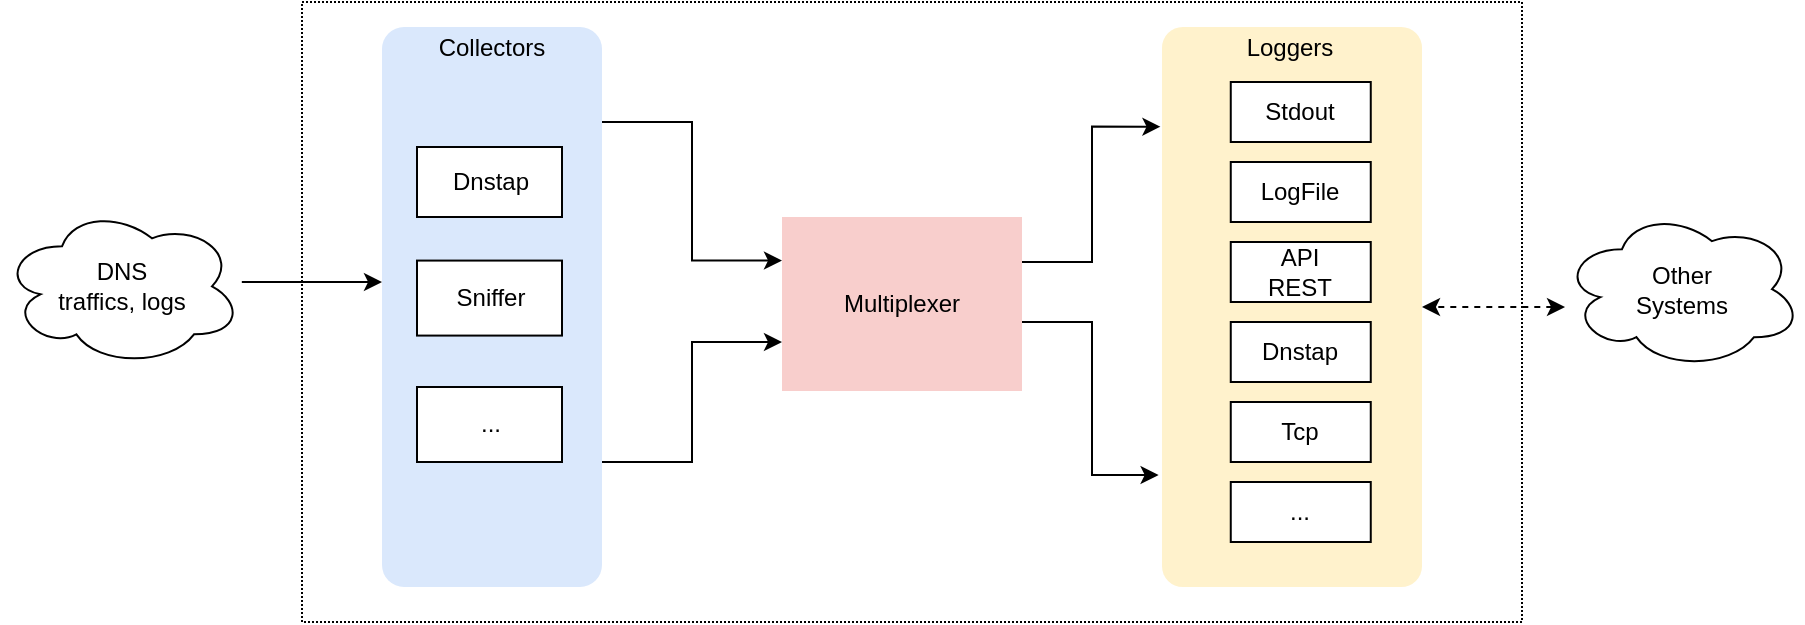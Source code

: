 <mxfile version="20.0.1" type="device"><diagram id="ufO1G3qEnvI_ADMoatvI" name="Page-1"><mxGraphModel dx="1185" dy="621" grid="1" gridSize="10" guides="1" tooltips="1" connect="1" arrows="1" fold="1" page="1" pageScale="1" pageWidth="850" pageHeight="1100" math="0" shadow="0"><root><mxCell id="0"/><mxCell id="1" parent="0"/><mxCell id="Bz5Tm2sbpXWNn8aAGj9C-1" value="" style="rounded=0;whiteSpace=wrap;html=1;dashed=1;dashPattern=1 1;" parent="1" vertex="1"><mxGeometry x="210" y="240" width="610" height="310" as="geometry"/></mxCell><mxCell id="YTNhLk8QjAnwBJqCKGUp-4" style="edgeStyle=orthogonalEdgeStyle;rounded=0;orthogonalLoop=1;jettySize=auto;html=1;entryX=0;entryY=0.25;entryDx=0;entryDy=0;" edge="1" parent="1" source="Bz5Tm2sbpXWNn8aAGj9C-3" target="YTNhLk8QjAnwBJqCKGUp-3"><mxGeometry relative="1" as="geometry"><Array as="points"><mxPoint x="405" y="300"/><mxPoint x="405" y="369"/></Array></mxGeometry></mxCell><mxCell id="YTNhLk8QjAnwBJqCKGUp-5" style="edgeStyle=orthogonalEdgeStyle;rounded=0;orthogonalLoop=1;jettySize=auto;html=1;" edge="1" parent="1" source="Bz5Tm2sbpXWNn8aAGj9C-3" target="YTNhLk8QjAnwBJqCKGUp-3"><mxGeometry relative="1" as="geometry"><Array as="points"><mxPoint x="405" y="470"/><mxPoint x="405" y="410"/></Array></mxGeometry></mxCell><mxCell id="Bz5Tm2sbpXWNn8aAGj9C-3" value="" style="rounded=1;whiteSpace=wrap;html=1;fillColor=#dae8fc;strokeColor=none;arcSize=10;" parent="1" vertex="1"><mxGeometry x="250" y="252.5" width="110" height="280" as="geometry"/></mxCell><mxCell id="Bz5Tm2sbpXWNn8aAGj9C-4" value="Collectors" style="text;html=1;strokeColor=none;fillColor=none;align=center;verticalAlign=middle;whiteSpace=wrap;rounded=0;" parent="1" vertex="1"><mxGeometry x="285" y="252.5" width="40" height="20" as="geometry"/></mxCell><mxCell id="Bz5Tm2sbpXWNn8aAGj9C-5" value="" style="rounded=1;whiteSpace=wrap;html=1;fillColor=#fff2cc;strokeColor=none;arcSize=8;" parent="1" vertex="1"><mxGeometry x="640" y="252.5" width="130" height="280" as="geometry"/></mxCell><mxCell id="Bz5Tm2sbpXWNn8aAGj9C-6" value="Loggers" style="text;html=1;strokeColor=none;fillColor=none;align=center;verticalAlign=middle;whiteSpace=wrap;rounded=0;" parent="1" vertex="1"><mxGeometry x="683.75" y="252.5" width="40" height="20" as="geometry"/></mxCell><mxCell id="Bz5Tm2sbpXWNn8aAGj9C-7" value="Dnstap" style="rounded=0;whiteSpace=wrap;html=1;" parent="1" vertex="1"><mxGeometry x="267.5" y="312.5" width="72.5" height="35" as="geometry"/></mxCell><mxCell id="Bz5Tm2sbpXWNn8aAGj9C-8" value="Stdout" style="rounded=0;whiteSpace=wrap;html=1;" parent="1" vertex="1"><mxGeometry x="674.38" y="280" width="70" height="30" as="geometry"/></mxCell><mxCell id="Bz5Tm2sbpXWNn8aAGj9C-9" value="LogFile" style="rounded=0;whiteSpace=wrap;html=1;" parent="1" vertex="1"><mxGeometry x="674.38" y="320" width="70" height="30" as="geometry"/></mxCell><mxCell id="Bz5Tm2sbpXWNn8aAGj9C-11" value="API&lt;br&gt;REST" style="rounded=0;whiteSpace=wrap;html=1;" parent="1" vertex="1"><mxGeometry x="674.38" y="360" width="70" height="30" as="geometry"/></mxCell><mxCell id="Bz5Tm2sbpXWNn8aAGj9C-12" value="Dnstap" style="rounded=0;whiteSpace=wrap;html=1;" parent="1" vertex="1"><mxGeometry x="674.38" y="400" width="70" height="30" as="geometry"/></mxCell><mxCell id="Bz5Tm2sbpXWNn8aAGj9C-21" style="edgeStyle=orthogonalEdgeStyle;rounded=0;orthogonalLoop=1;jettySize=auto;html=1;" parent="1" source="Bz5Tm2sbpXWNn8aAGj9C-22" target="Bz5Tm2sbpXWNn8aAGj9C-3" edge="1"><mxGeometry relative="1" as="geometry"><mxPoint x="210" y="330.0" as="sourcePoint"/><Array as="points"><mxPoint x="200" y="380"/><mxPoint x="200" y="380"/></Array><mxPoint x="250" y="372" as="targetPoint"/></mxGeometry></mxCell><mxCell id="Bz5Tm2sbpXWNn8aAGj9C-22" value="DNS&lt;br&gt;traffics, logs" style="ellipse;shape=cloud;whiteSpace=wrap;html=1;" parent="1" vertex="1"><mxGeometry x="60" y="342.17" width="120" height="80" as="geometry"/></mxCell><mxCell id="Bz5Tm2sbpXWNn8aAGj9C-25" style="edgeStyle=orthogonalEdgeStyle;rounded=0;orthogonalLoop=1;jettySize=auto;html=1;entryX=1;entryY=0.5;entryDx=0;entryDy=0;startArrow=classic;startFill=1;dashed=1;" parent="1" source="Bz5Tm2sbpXWNn8aAGj9C-24" target="Bz5Tm2sbpXWNn8aAGj9C-5" edge="1"><mxGeometry relative="1" as="geometry"><Array as="points"><mxPoint x="814" y="393"/></Array></mxGeometry></mxCell><mxCell id="Bz5Tm2sbpXWNn8aAGj9C-24" value="Other&lt;br&gt;Systems" style="ellipse;shape=cloud;whiteSpace=wrap;html=1;" parent="1" vertex="1"><mxGeometry x="840" y="343.58" width="120" height="80" as="geometry"/></mxCell><mxCell id="-3yZR6oxpWMJixMdDyJA-1" value="..." style="rounded=0;whiteSpace=wrap;html=1;" parent="1" vertex="1"><mxGeometry x="674.38" y="480" width="70" height="30" as="geometry"/></mxCell><mxCell id="u5AGXcJZ_II1LnYVc-g0-1" value="Tcp" style="rounded=0;whiteSpace=wrap;html=1;" parent="1" vertex="1"><mxGeometry x="674.38" y="440" width="70" height="30" as="geometry"/></mxCell><mxCell id="iTIhJDxiL0y57AlXagwx-9" value="Sniffer" style="rounded=0;whiteSpace=wrap;html=1;" parent="1" vertex="1"><mxGeometry x="267.5" y="369.29" width="72.5" height="37.5" as="geometry"/></mxCell><mxCell id="5OMZ8M604oUYILuZvaa7-1" value="..." style="rounded=0;whiteSpace=wrap;html=1;" parent="1" vertex="1"><mxGeometry x="267.5" y="432.5" width="72.5" height="37.5" as="geometry"/></mxCell><mxCell id="YTNhLk8QjAnwBJqCKGUp-6" style="edgeStyle=orthogonalEdgeStyle;rounded=0;orthogonalLoop=1;jettySize=auto;html=1;entryX=-0.013;entryY=0.8;entryDx=0;entryDy=0;entryPerimeter=0;" edge="1" parent="1" source="YTNhLk8QjAnwBJqCKGUp-3" target="Bz5Tm2sbpXWNn8aAGj9C-5"><mxGeometry relative="1" as="geometry"><Array as="points"><mxPoint x="605" y="400"/><mxPoint x="605" y="477"/></Array></mxGeometry></mxCell><mxCell id="YTNhLk8QjAnwBJqCKGUp-7" style="edgeStyle=orthogonalEdgeStyle;rounded=0;orthogonalLoop=1;jettySize=auto;html=1;entryX=-0.006;entryY=0.178;entryDx=0;entryDy=0;entryPerimeter=0;" edge="1" parent="1" source="YTNhLk8QjAnwBJqCKGUp-3" target="Bz5Tm2sbpXWNn8aAGj9C-5"><mxGeometry relative="1" as="geometry"><Array as="points"><mxPoint x="605" y="370"/><mxPoint x="605" y="302"/></Array></mxGeometry></mxCell><mxCell id="YTNhLk8QjAnwBJqCKGUp-3" value="Multiplexer" style="rounded=0;whiteSpace=wrap;html=1;fillColor=#f8cecc;strokeColor=none;" vertex="1" parent="1"><mxGeometry x="450" y="347.5" width="120" height="87" as="geometry"/></mxCell></root></mxGraphModel></diagram></mxfile>